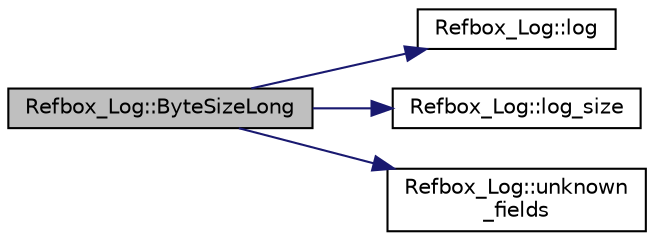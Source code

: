 digraph "Refbox_Log::ByteSizeLong"
{
 // INTERACTIVE_SVG=YES
  edge [fontname="Helvetica",fontsize="10",labelfontname="Helvetica",labelfontsize="10"];
  node [fontname="Helvetica",fontsize="10",shape=record];
  rankdir="LR";
  Node1 [label="Refbox_Log::ByteSizeLong",height=0.2,width=0.4,color="black", fillcolor="grey75", style="filled", fontcolor="black"];
  Node1 -> Node2 [color="midnightblue",fontsize="10",style="solid",fontname="Helvetica"];
  Node2 [label="Refbox_Log::log",height=0.2,width=0.4,color="black", fillcolor="white", style="filled",URL="$df/dfa/class_refbox___log.html#a65236f4315805630893a0de86b7195b1"];
  Node1 -> Node3 [color="midnightblue",fontsize="10",style="solid",fontname="Helvetica"];
  Node3 [label="Refbox_Log::log_size",height=0.2,width=0.4,color="black", fillcolor="white", style="filled",URL="$df/dfa/class_refbox___log.html#a3ba8b289783c270761268fc6e78d2a0d"];
  Node1 -> Node4 [color="midnightblue",fontsize="10",style="solid",fontname="Helvetica"];
  Node4 [label="Refbox_Log::unknown\l_fields",height=0.2,width=0.4,color="black", fillcolor="white", style="filled",URL="$df/dfa/class_refbox___log.html#ad3b7d0fcd8cfed079b01b69778304ef6"];
}

